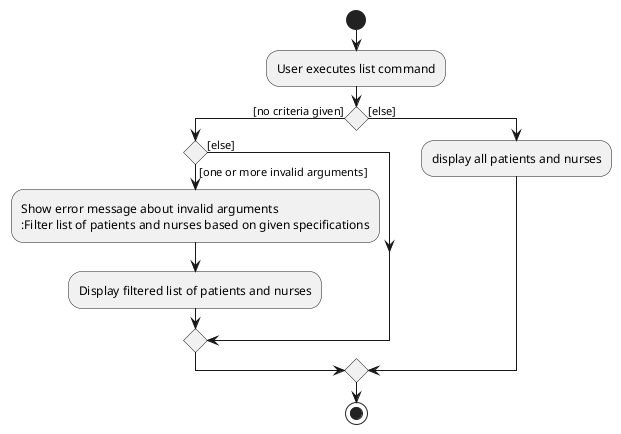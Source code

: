 @startuml
start
:User executes list command;

if () then ([no criteria given])
    if () then ([one or more invalid arguments])
    :Show error message about invalid arguments
    :Filter list of patients and nurses based on given specifications;
    :Display filtered list of patients and nurses;
    else ([else])
    endif
else ([else])
:display all patients and nurses;
endif
stop
@enduml


